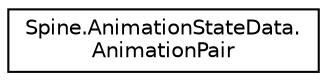 digraph "그래픽컬한 클래스 계통도"
{
 // LATEX_PDF_SIZE
  edge [fontname="Helvetica",fontsize="10",labelfontname="Helvetica",labelfontsize="10"];
  node [fontname="Helvetica",fontsize="10",shape=record];
  rankdir="LR";
  Node0 [label="Spine.AnimationStateData.\lAnimationPair",height=0.2,width=0.4,color="black", fillcolor="white", style="filled",URL="$struct_spine_1_1_animation_state_data_1_1_animation_pair.html",tooltip=" "];
}
